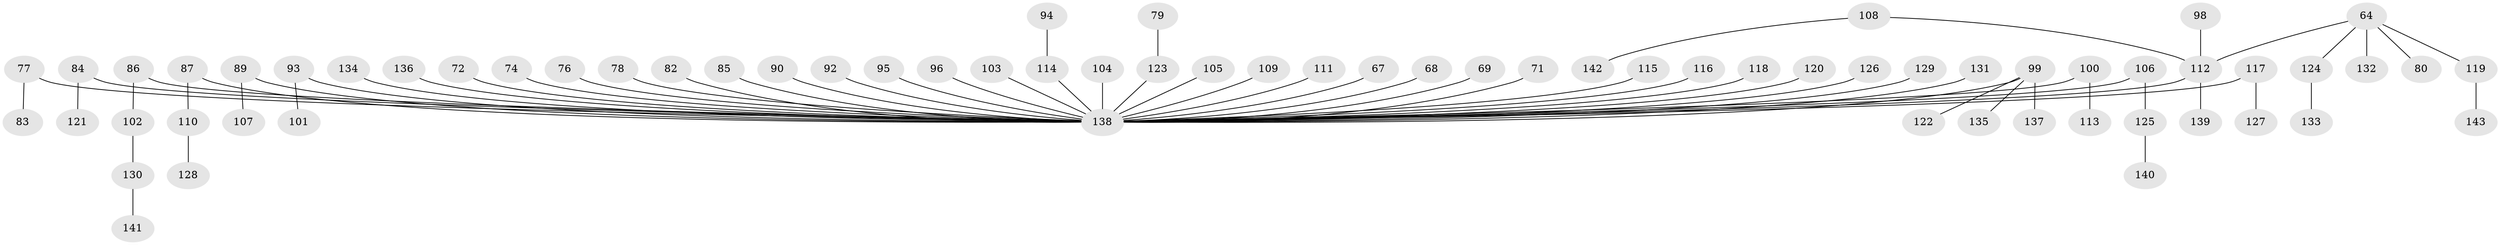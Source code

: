 // original degree distribution, {4: 0.07692307692307693, 8: 0.006993006993006993, 5: 0.013986013986013986, 3: 0.16783216783216784, 6: 0.013986013986013986, 2: 0.24475524475524477, 1: 0.4755244755244755}
// Generated by graph-tools (version 1.1) at 2025/53/03/09/25 04:53:50]
// undirected, 71 vertices, 70 edges
graph export_dot {
graph [start="1"]
  node [color=gray90,style=filled];
  64 [super="+40"];
  67;
  68;
  69;
  71;
  72;
  74;
  76;
  77;
  78;
  79;
  80;
  82;
  83;
  84;
  85;
  86;
  87;
  89;
  90;
  92;
  93;
  94;
  95;
  96;
  98;
  99 [super="+97"];
  100;
  101;
  102;
  103;
  104;
  105;
  106;
  107;
  108;
  109;
  110;
  111;
  112 [super="+73+81"];
  113;
  114 [super="+63"];
  115;
  116;
  117 [super="+62"];
  118;
  119;
  120;
  121;
  122;
  123 [super="+46"];
  124;
  125;
  126;
  127;
  128;
  129;
  130;
  131;
  132;
  133;
  134;
  135;
  136 [super="+59"];
  137;
  138 [super="+55+43+49+37+47+91+75+65+51+58+56+57+66+60"];
  139;
  140;
  141;
  142;
  143;
  64 -- 80;
  64 -- 132;
  64 -- 119;
  64 -- 124;
  64 -- 112;
  67 -- 138;
  68 -- 138;
  69 -- 138;
  71 -- 138;
  72 -- 138;
  74 -- 138;
  76 -- 138;
  77 -- 83;
  77 -- 138;
  78 -- 138;
  79 -- 123;
  82 -- 138;
  84 -- 121;
  84 -- 138;
  85 -- 138;
  86 -- 102;
  86 -- 138;
  87 -- 110;
  87 -- 138;
  89 -- 107;
  89 -- 138;
  90 -- 138;
  92 -- 138;
  93 -- 101;
  93 -- 138;
  94 -- 114;
  95 -- 138;
  96 -- 138;
  98 -- 112;
  99 -- 122;
  99 -- 135;
  99 -- 137;
  99 -- 138;
  100 -- 113;
  100 -- 138;
  102 -- 130;
  103 -- 138;
  104 -- 138;
  105 -- 138;
  106 -- 125;
  106 -- 138;
  108 -- 142;
  108 -- 112;
  109 -- 138;
  110 -- 128;
  111 -- 138;
  112 -- 138;
  112 -- 139;
  114 -- 138;
  115 -- 138;
  116 -- 138;
  117 -- 138;
  117 -- 127;
  118 -- 138;
  119 -- 143;
  120 -- 138;
  123 -- 138;
  124 -- 133;
  125 -- 140;
  126 -- 138;
  129 -- 138;
  130 -- 141;
  131 -- 138;
  134 -- 138;
  136 -- 138;
}
